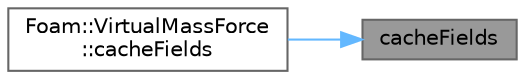 digraph "cacheFields"
{
 // LATEX_PDF_SIZE
  bgcolor="transparent";
  edge [fontname=Helvetica,fontsize=10,labelfontname=Helvetica,labelfontsize=10];
  node [fontname=Helvetica,fontsize=10,shape=box,height=0.2,width=0.4];
  rankdir="RL";
  Node1 [id="Node000001",label="cacheFields",height=0.2,width=0.4,color="gray40", fillcolor="grey60", style="filled", fontcolor="black",tooltip=" "];
  Node1 -> Node2 [id="edge1_Node000001_Node000002",dir="back",color="steelblue1",style="solid",tooltip=" "];
  Node2 [id="Node000002",label="Foam::VirtualMassForce\l::cacheFields",height=0.2,width=0.4,color="grey40", fillcolor="white", style="filled",URL="$classFoam_1_1VirtualMassForce.html#a6005414ac27ae3e0b5a783ba216c1906",tooltip=" "];
}
